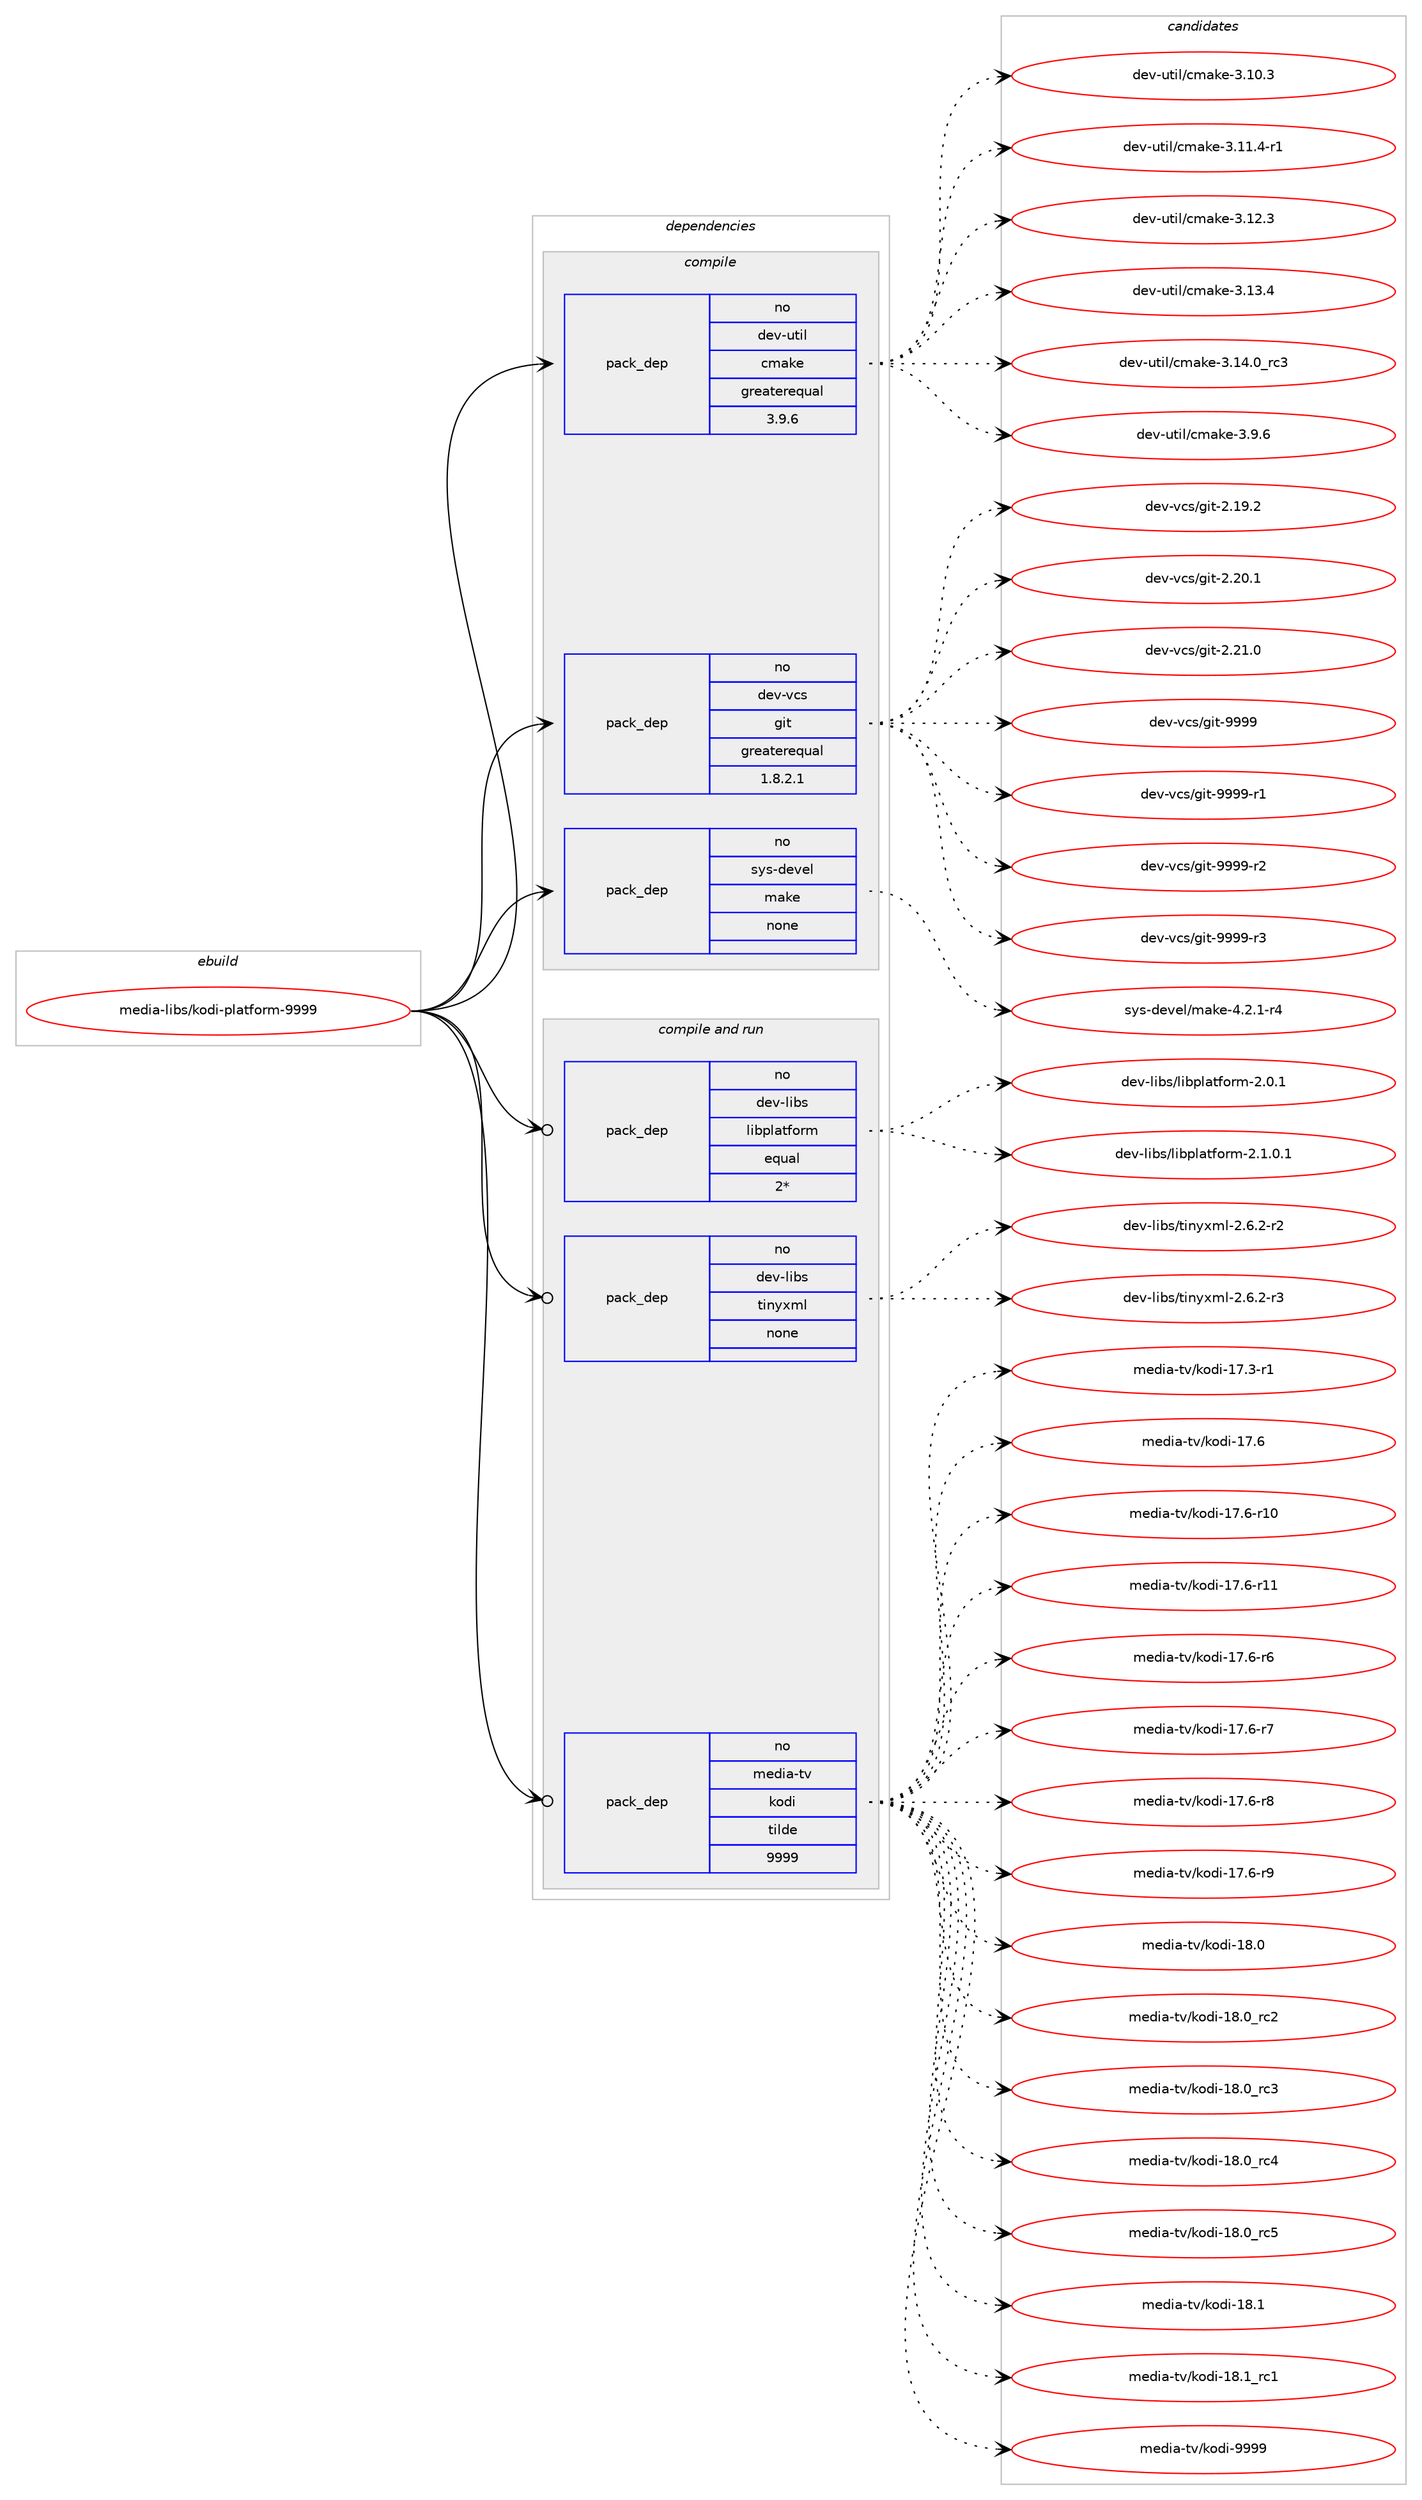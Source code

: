 digraph prolog {

# *************
# Graph options
# *************

newrank=true;
concentrate=true;
compound=true;
graph [rankdir=LR,fontname=Helvetica,fontsize=10,ranksep=1.5];#, ranksep=2.5, nodesep=0.2];
edge  [arrowhead=vee];
node  [fontname=Helvetica,fontsize=10];

# **********
# The ebuild
# **********

subgraph cluster_leftcol {
color=gray;
rank=same;
label=<<i>ebuild</i>>;
id [label="media-libs/kodi-platform-9999", color=red, width=4, href="../media-libs/kodi-platform-9999.svg"];
}

# ****************
# The dependencies
# ****************

subgraph cluster_midcol {
color=gray;
label=<<i>dependencies</i>>;
subgraph cluster_compile {
fillcolor="#eeeeee";
style=filled;
label=<<i>compile</i>>;
subgraph pack1151685 {
dependency1611616 [label=<<TABLE BORDER="0" CELLBORDER="1" CELLSPACING="0" CELLPADDING="4" WIDTH="220"><TR><TD ROWSPAN="6" CELLPADDING="30">pack_dep</TD></TR><TR><TD WIDTH="110">no</TD></TR><TR><TD>dev-util</TD></TR><TR><TD>cmake</TD></TR><TR><TD>greaterequal</TD></TR><TR><TD>3.9.6</TD></TR></TABLE>>, shape=none, color=blue];
}
id:e -> dependency1611616:w [weight=20,style="solid",arrowhead="vee"];
subgraph pack1151686 {
dependency1611617 [label=<<TABLE BORDER="0" CELLBORDER="1" CELLSPACING="0" CELLPADDING="4" WIDTH="220"><TR><TD ROWSPAN="6" CELLPADDING="30">pack_dep</TD></TR><TR><TD WIDTH="110">no</TD></TR><TR><TD>dev-vcs</TD></TR><TR><TD>git</TD></TR><TR><TD>greaterequal</TD></TR><TR><TD>1.8.2.1</TD></TR></TABLE>>, shape=none, color=blue];
}
id:e -> dependency1611617:w [weight=20,style="solid",arrowhead="vee"];
subgraph pack1151687 {
dependency1611618 [label=<<TABLE BORDER="0" CELLBORDER="1" CELLSPACING="0" CELLPADDING="4" WIDTH="220"><TR><TD ROWSPAN="6" CELLPADDING="30">pack_dep</TD></TR><TR><TD WIDTH="110">no</TD></TR><TR><TD>sys-devel</TD></TR><TR><TD>make</TD></TR><TR><TD>none</TD></TR><TR><TD></TD></TR></TABLE>>, shape=none, color=blue];
}
id:e -> dependency1611618:w [weight=20,style="solid",arrowhead="vee"];
}
subgraph cluster_compileandrun {
fillcolor="#eeeeee";
style=filled;
label=<<i>compile and run</i>>;
subgraph pack1151688 {
dependency1611619 [label=<<TABLE BORDER="0" CELLBORDER="1" CELLSPACING="0" CELLPADDING="4" WIDTH="220"><TR><TD ROWSPAN="6" CELLPADDING="30">pack_dep</TD></TR><TR><TD WIDTH="110">no</TD></TR><TR><TD>dev-libs</TD></TR><TR><TD>libplatform</TD></TR><TR><TD>equal</TD></TR><TR><TD>2*</TD></TR></TABLE>>, shape=none, color=blue];
}
id:e -> dependency1611619:w [weight=20,style="solid",arrowhead="odotvee"];
subgraph pack1151689 {
dependency1611620 [label=<<TABLE BORDER="0" CELLBORDER="1" CELLSPACING="0" CELLPADDING="4" WIDTH="220"><TR><TD ROWSPAN="6" CELLPADDING="30">pack_dep</TD></TR><TR><TD WIDTH="110">no</TD></TR><TR><TD>dev-libs</TD></TR><TR><TD>tinyxml</TD></TR><TR><TD>none</TD></TR><TR><TD></TD></TR></TABLE>>, shape=none, color=blue];
}
id:e -> dependency1611620:w [weight=20,style="solid",arrowhead="odotvee"];
subgraph pack1151690 {
dependency1611621 [label=<<TABLE BORDER="0" CELLBORDER="1" CELLSPACING="0" CELLPADDING="4" WIDTH="220"><TR><TD ROWSPAN="6" CELLPADDING="30">pack_dep</TD></TR><TR><TD WIDTH="110">no</TD></TR><TR><TD>media-tv</TD></TR><TR><TD>kodi</TD></TR><TR><TD>tilde</TD></TR><TR><TD>9999</TD></TR></TABLE>>, shape=none, color=blue];
}
id:e -> dependency1611621:w [weight=20,style="solid",arrowhead="odotvee"];
}
subgraph cluster_run {
fillcolor="#eeeeee";
style=filled;
label=<<i>run</i>>;
}
}

# **************
# The candidates
# **************

subgraph cluster_choices {
rank=same;
color=gray;
label=<<i>candidates</i>>;

subgraph choice1151685 {
color=black;
nodesep=1;
choice1001011184511711610510847991099710710145514649484651 [label="dev-util/cmake-3.10.3", color=red, width=4,href="../dev-util/cmake-3.10.3.svg"];
choice10010111845117116105108479910997107101455146494946524511449 [label="dev-util/cmake-3.11.4-r1", color=red, width=4,href="../dev-util/cmake-3.11.4-r1.svg"];
choice1001011184511711610510847991099710710145514649504651 [label="dev-util/cmake-3.12.3", color=red, width=4,href="../dev-util/cmake-3.12.3.svg"];
choice1001011184511711610510847991099710710145514649514652 [label="dev-util/cmake-3.13.4", color=red, width=4,href="../dev-util/cmake-3.13.4.svg"];
choice1001011184511711610510847991099710710145514649524648951149951 [label="dev-util/cmake-3.14.0_rc3", color=red, width=4,href="../dev-util/cmake-3.14.0_rc3.svg"];
choice10010111845117116105108479910997107101455146574654 [label="dev-util/cmake-3.9.6", color=red, width=4,href="../dev-util/cmake-3.9.6.svg"];
dependency1611616:e -> choice1001011184511711610510847991099710710145514649484651:w [style=dotted,weight="100"];
dependency1611616:e -> choice10010111845117116105108479910997107101455146494946524511449:w [style=dotted,weight="100"];
dependency1611616:e -> choice1001011184511711610510847991099710710145514649504651:w [style=dotted,weight="100"];
dependency1611616:e -> choice1001011184511711610510847991099710710145514649514652:w [style=dotted,weight="100"];
dependency1611616:e -> choice1001011184511711610510847991099710710145514649524648951149951:w [style=dotted,weight="100"];
dependency1611616:e -> choice10010111845117116105108479910997107101455146574654:w [style=dotted,weight="100"];
}
subgraph choice1151686 {
color=black;
nodesep=1;
choice10010111845118991154710310511645504649574650 [label="dev-vcs/git-2.19.2", color=red, width=4,href="../dev-vcs/git-2.19.2.svg"];
choice10010111845118991154710310511645504650484649 [label="dev-vcs/git-2.20.1", color=red, width=4,href="../dev-vcs/git-2.20.1.svg"];
choice10010111845118991154710310511645504650494648 [label="dev-vcs/git-2.21.0", color=red, width=4,href="../dev-vcs/git-2.21.0.svg"];
choice1001011184511899115471031051164557575757 [label="dev-vcs/git-9999", color=red, width=4,href="../dev-vcs/git-9999.svg"];
choice10010111845118991154710310511645575757574511449 [label="dev-vcs/git-9999-r1", color=red, width=4,href="../dev-vcs/git-9999-r1.svg"];
choice10010111845118991154710310511645575757574511450 [label="dev-vcs/git-9999-r2", color=red, width=4,href="../dev-vcs/git-9999-r2.svg"];
choice10010111845118991154710310511645575757574511451 [label="dev-vcs/git-9999-r3", color=red, width=4,href="../dev-vcs/git-9999-r3.svg"];
dependency1611617:e -> choice10010111845118991154710310511645504649574650:w [style=dotted,weight="100"];
dependency1611617:e -> choice10010111845118991154710310511645504650484649:w [style=dotted,weight="100"];
dependency1611617:e -> choice10010111845118991154710310511645504650494648:w [style=dotted,weight="100"];
dependency1611617:e -> choice1001011184511899115471031051164557575757:w [style=dotted,weight="100"];
dependency1611617:e -> choice10010111845118991154710310511645575757574511449:w [style=dotted,weight="100"];
dependency1611617:e -> choice10010111845118991154710310511645575757574511450:w [style=dotted,weight="100"];
dependency1611617:e -> choice10010111845118991154710310511645575757574511451:w [style=dotted,weight="100"];
}
subgraph choice1151687 {
color=black;
nodesep=1;
choice1151211154510010111810110847109971071014552465046494511452 [label="sys-devel/make-4.2.1-r4", color=red, width=4,href="../sys-devel/make-4.2.1-r4.svg"];
dependency1611618:e -> choice1151211154510010111810110847109971071014552465046494511452:w [style=dotted,weight="100"];
}
subgraph choice1151688 {
color=black;
nodesep=1;
choice1001011184510810598115471081059811210897116102111114109455046484649 [label="dev-libs/libplatform-2.0.1", color=red, width=4,href="../dev-libs/libplatform-2.0.1.svg"];
choice10010111845108105981154710810598112108971161021111141094550464946484649 [label="dev-libs/libplatform-2.1.0.1", color=red, width=4,href="../dev-libs/libplatform-2.1.0.1.svg"];
dependency1611619:e -> choice1001011184510810598115471081059811210897116102111114109455046484649:w [style=dotted,weight="100"];
dependency1611619:e -> choice10010111845108105981154710810598112108971161021111141094550464946484649:w [style=dotted,weight="100"];
}
subgraph choice1151689 {
color=black;
nodesep=1;
choice1001011184510810598115471161051101211201091084550465446504511450 [label="dev-libs/tinyxml-2.6.2-r2", color=red, width=4,href="../dev-libs/tinyxml-2.6.2-r2.svg"];
choice1001011184510810598115471161051101211201091084550465446504511451 [label="dev-libs/tinyxml-2.6.2-r3", color=red, width=4,href="../dev-libs/tinyxml-2.6.2-r3.svg"];
dependency1611620:e -> choice1001011184510810598115471161051101211201091084550465446504511450:w [style=dotted,weight="100"];
dependency1611620:e -> choice1001011184510810598115471161051101211201091084550465446504511451:w [style=dotted,weight="100"];
}
subgraph choice1151690 {
color=black;
nodesep=1;
choice10910110010597451161184710711110010545495546514511449 [label="media-tv/kodi-17.3-r1", color=red, width=4,href="../media-tv/kodi-17.3-r1.svg"];
choice1091011001059745116118471071111001054549554654 [label="media-tv/kodi-17.6", color=red, width=4,href="../media-tv/kodi-17.6.svg"];
choice1091011001059745116118471071111001054549554654451144948 [label="media-tv/kodi-17.6-r10", color=red, width=4,href="../media-tv/kodi-17.6-r10.svg"];
choice1091011001059745116118471071111001054549554654451144949 [label="media-tv/kodi-17.6-r11", color=red, width=4,href="../media-tv/kodi-17.6-r11.svg"];
choice10910110010597451161184710711110010545495546544511454 [label="media-tv/kodi-17.6-r6", color=red, width=4,href="../media-tv/kodi-17.6-r6.svg"];
choice10910110010597451161184710711110010545495546544511455 [label="media-tv/kodi-17.6-r7", color=red, width=4,href="../media-tv/kodi-17.6-r7.svg"];
choice10910110010597451161184710711110010545495546544511456 [label="media-tv/kodi-17.6-r8", color=red, width=4,href="../media-tv/kodi-17.6-r8.svg"];
choice10910110010597451161184710711110010545495546544511457 [label="media-tv/kodi-17.6-r9", color=red, width=4,href="../media-tv/kodi-17.6-r9.svg"];
choice1091011001059745116118471071111001054549564648 [label="media-tv/kodi-18.0", color=red, width=4,href="../media-tv/kodi-18.0.svg"];
choice1091011001059745116118471071111001054549564648951149950 [label="media-tv/kodi-18.0_rc2", color=red, width=4,href="../media-tv/kodi-18.0_rc2.svg"];
choice1091011001059745116118471071111001054549564648951149951 [label="media-tv/kodi-18.0_rc3", color=red, width=4,href="../media-tv/kodi-18.0_rc3.svg"];
choice1091011001059745116118471071111001054549564648951149952 [label="media-tv/kodi-18.0_rc4", color=red, width=4,href="../media-tv/kodi-18.0_rc4.svg"];
choice1091011001059745116118471071111001054549564648951149953 [label="media-tv/kodi-18.0_rc5", color=red, width=4,href="../media-tv/kodi-18.0_rc5.svg"];
choice1091011001059745116118471071111001054549564649 [label="media-tv/kodi-18.1", color=red, width=4,href="../media-tv/kodi-18.1.svg"];
choice1091011001059745116118471071111001054549564649951149949 [label="media-tv/kodi-18.1_rc1", color=red, width=4,href="../media-tv/kodi-18.1_rc1.svg"];
choice1091011001059745116118471071111001054557575757 [label="media-tv/kodi-9999", color=red, width=4,href="../media-tv/kodi-9999.svg"];
dependency1611621:e -> choice10910110010597451161184710711110010545495546514511449:w [style=dotted,weight="100"];
dependency1611621:e -> choice1091011001059745116118471071111001054549554654:w [style=dotted,weight="100"];
dependency1611621:e -> choice1091011001059745116118471071111001054549554654451144948:w [style=dotted,weight="100"];
dependency1611621:e -> choice1091011001059745116118471071111001054549554654451144949:w [style=dotted,weight="100"];
dependency1611621:e -> choice10910110010597451161184710711110010545495546544511454:w [style=dotted,weight="100"];
dependency1611621:e -> choice10910110010597451161184710711110010545495546544511455:w [style=dotted,weight="100"];
dependency1611621:e -> choice10910110010597451161184710711110010545495546544511456:w [style=dotted,weight="100"];
dependency1611621:e -> choice10910110010597451161184710711110010545495546544511457:w [style=dotted,weight="100"];
dependency1611621:e -> choice1091011001059745116118471071111001054549564648:w [style=dotted,weight="100"];
dependency1611621:e -> choice1091011001059745116118471071111001054549564648951149950:w [style=dotted,weight="100"];
dependency1611621:e -> choice1091011001059745116118471071111001054549564648951149951:w [style=dotted,weight="100"];
dependency1611621:e -> choice1091011001059745116118471071111001054549564648951149952:w [style=dotted,weight="100"];
dependency1611621:e -> choice1091011001059745116118471071111001054549564648951149953:w [style=dotted,weight="100"];
dependency1611621:e -> choice1091011001059745116118471071111001054549564649:w [style=dotted,weight="100"];
dependency1611621:e -> choice1091011001059745116118471071111001054549564649951149949:w [style=dotted,weight="100"];
dependency1611621:e -> choice1091011001059745116118471071111001054557575757:w [style=dotted,weight="100"];
}
}

}
